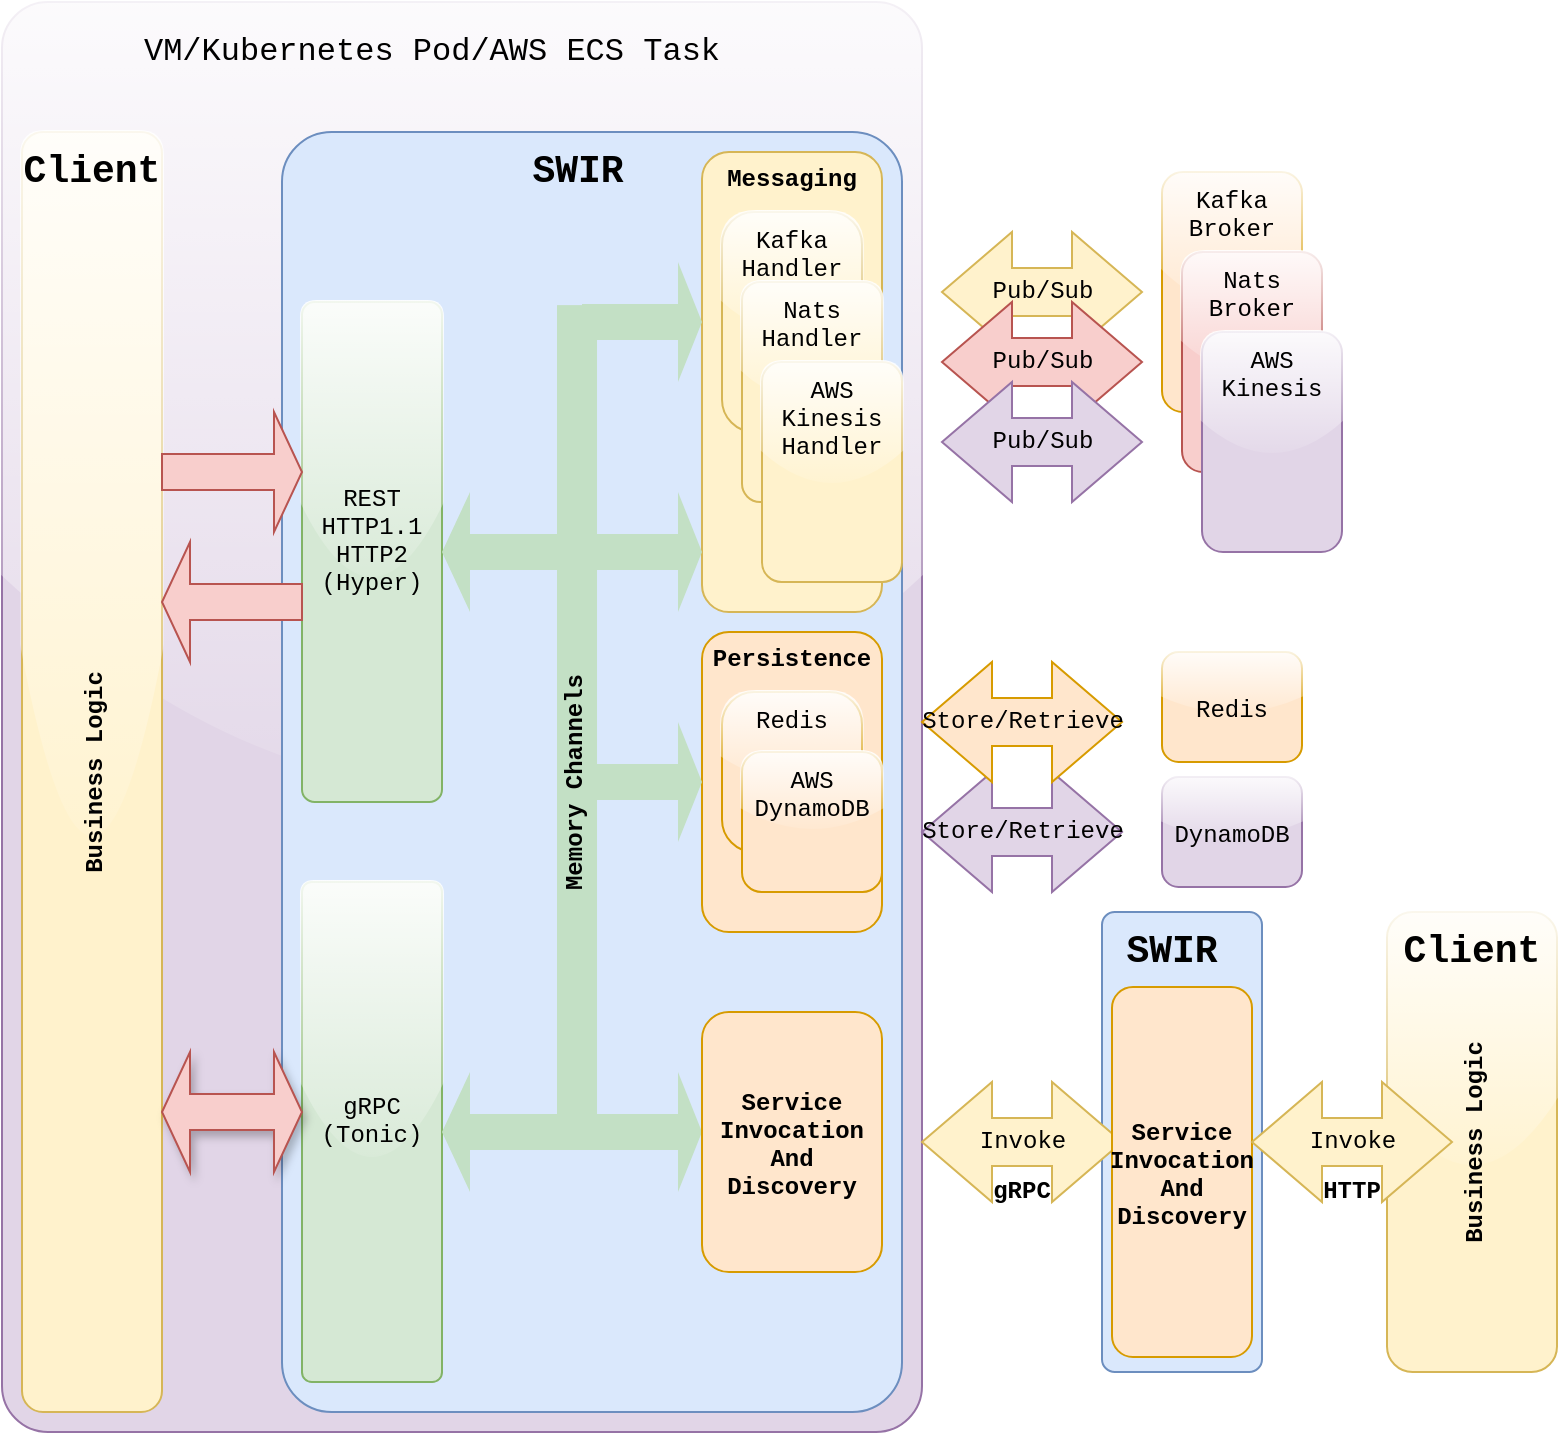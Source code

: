 <mxfile version="13.0.2" type="device"><diagram id="uGMfi56DCFaE5VcM8ewH" name="Page-1"><mxGraphModel dx="2073" dy="1922" grid="1" gridSize="10" guides="1" tooltips="1" connect="1" arrows="1" fold="1" page="1" pageScale="1" pageWidth="850" pageHeight="1100" math="0" shadow="0"><root><mxCell id="0"/><mxCell id="1" parent="0"/><mxCell id="KZw5_DYUvVxHB4XsVVuO-33" value="" style="rounded=1;whiteSpace=wrap;html=1;verticalAlign=top;arcSize=8;fillColor=#dae8fc;strokeColor=#6c8ebf;fontFamily=Courier New;" vertex="1" parent="1"><mxGeometry x="720" y="440" width="80" height="230" as="geometry"/></mxCell><mxCell id="9GM-SWxOKgrgmnYGOKq--68" value="" style="rounded=1;whiteSpace=wrap;html=1;arcSize=5;fillColor=#e1d5e7;strokeColor=#9673a6;labelBackgroundColor=none;glass=1;fontFamily=Courier New;" parent="1" vertex="1"><mxGeometry x="170" y="-15" width="460" height="715" as="geometry"/></mxCell><mxCell id="9GM-SWxOKgrgmnYGOKq--65" value="" style="rounded=1;whiteSpace=wrap;html=1;verticalAlign=top;arcSize=8;fillColor=#dae8fc;strokeColor=#6c8ebf;fontFamily=Courier New;" parent="1" vertex="1"><mxGeometry x="310" y="50" width="310" height="640" as="geometry"/></mxCell><mxCell id="yReZqvteyhOHRgd79SkU-11" value="Messaging" style="rounded=1;whiteSpace=wrap;html=1;fillColor=#fff2cc;strokeColor=#d6b656;align=center;horizontal=1;verticalAlign=top;fontFamily=Courier New;fontStyle=1" parent="1" vertex="1"><mxGeometry x="520" y="60" width="90" height="230" as="geometry"/></mxCell><mxCell id="9GM-SWxOKgrgmnYGOKq--18" value="Business Logic" style="rounded=1;fillColor=#fff2cc;strokeColor=#d6b656;glass=1;horizontal=0;fontFamily=Courier New;fontStyle=1" parent="1" vertex="1"><mxGeometry x="180" y="50" width="70" height="640" as="geometry"/></mxCell><mxCell id="9GM-SWxOKgrgmnYGOKq--19" value="REST&#xA;HTTP1.1&#xA;HTTP2&#xA;(Hyper)&#xA;" style="rounded=1;fillColor=#d5e8d4;strokeColor=#82b366;glass=1;arcSize=9;gradientColor=none;fontFamily=Courier New;" parent="1" vertex="1"><mxGeometry x="320" y="135" width="70" height="250" as="geometry"/></mxCell><mxCell id="9GM-SWxOKgrgmnYGOKq--39" value="gRPC&#xA;(Tonic)&#xA;" style="rounded=1;fillColor=#d5e8d4;strokeColor=#82b366;glass=1;arcSize=7;fontFamily=Courier New;" parent="1" vertex="1"><mxGeometry x="320" y="425" width="70" height="250" as="geometry"/></mxCell><mxCell id="9GM-SWxOKgrgmnYGOKq--50" value="Kafka&#xA;Handler&#xA;" style="rounded=1;fillColor=#fff2cc;strokeColor=#d6b656;glass=1;arcSize=23;shadow=0;comic=0;fontFamily=Courier New;verticalAlign=top;" parent="1" vertex="1"><mxGeometry x="530" y="90" width="70" height="110" as="geometry"/></mxCell><mxCell id="9GM-SWxOKgrgmnYGOKq--51" value="Nats&#xA;Handler&#xA;" style="rounded=1;fillColor=#fff2cc;strokeColor=#d6b656;glass=1;arcSize=13;fontFamily=Courier New;verticalAlign=top;" parent="1" vertex="1"><mxGeometry x="540" y="125" width="70" height="110" as="geometry"/></mxCell><mxCell id="9GM-SWxOKgrgmnYGOKq--54" value="Kafka&#xA;Broker" style="rounded=1;fillColor=#ffe6cc;strokeColor=#d79b00;glass=1;fontFamily=Courier New;verticalAlign=top;" parent="1" vertex="1"><mxGeometry x="750" y="70" width="70" height="120" as="geometry"/></mxCell><mxCell id="9GM-SWxOKgrgmnYGOKq--55" value="Nats&#xA;Broker&#xA;" style="rounded=1;fillColor=#f8cecc;strokeColor=#b85450;glass=1;fontFamily=Courier New;verticalAlign=top;" parent="1" vertex="1"><mxGeometry x="760" y="110" width="70" height="110" as="geometry"/></mxCell><mxCell id="9GM-SWxOKgrgmnYGOKq--57" value="AWS&#xA;Kinesis&#xA;" style="rounded=1;fillColor=#e1d5e7;strokeColor=#9673a6;glass=1;fontFamily=Courier New;verticalAlign=top;" parent="1" vertex="1"><mxGeometry x="770" y="150" width="70" height="110" as="geometry"/></mxCell><mxCell id="9GM-SWxOKgrgmnYGOKq--67" value="&lt;font size=&quot;1&quot;&gt;&lt;b&gt;&lt;font style=&quot;font-size: 19px&quot;&gt;SWIR&lt;/font&gt;&lt;/b&gt;&lt;/font&gt;" style="text;html=1;strokeColor=none;fillColor=none;align=center;verticalAlign=middle;whiteSpace=wrap;rounded=0;fontFamily=Courier New;" parent="1" vertex="1"><mxGeometry x="437.5" y="60" width="40" height="20" as="geometry"/></mxCell><mxCell id="9GM-SWxOKgrgmnYGOKq--69" value="&lt;div style=&quot;font-size: 16px&quot;&gt;&lt;font style=&quot;font-size: 16px&quot;&gt;VM/Kubernetes Pod/AWS ECS Task &lt;/font&gt;&lt;/div&gt;" style="text;html=1;strokeColor=none;fillColor=none;align=center;verticalAlign=middle;whiteSpace=wrap;rounded=0;fontFamily=Courier New;" parent="1" vertex="1"><mxGeometry x="215" width="340" height="20" as="geometry"/></mxCell><mxCell id="yReZqvteyhOHRgd79SkU-4" value="AWS&#xA;Kinesis&#xA;Handler&#xA;" style="rounded=1;fillColor=#fff2cc;strokeColor=#d6b656;glass=1;arcSize=14;fontFamily=Courier New;verticalAlign=top;" parent="1" vertex="1"><mxGeometry x="550" y="165" width="70" height="110" as="geometry"/></mxCell><mxCell id="yReZqvteyhOHRgd79SkU-6" value="Pub/Sub" style="html=1;shadow=0;dashed=0;align=center;verticalAlign=middle;shape=mxgraph.arrows2.twoWayArrow;dy=0.6;dx=35;fillColor=#fff2cc;strokeColor=#d6b656;fontFamily=Courier New;" parent="1" vertex="1"><mxGeometry x="640" y="100" width="100" height="60" as="geometry"/></mxCell><mxCell id="yReZqvteyhOHRgd79SkU-9" value="Pub/Sub" style="html=1;shadow=0;dashed=0;align=center;verticalAlign=middle;shape=mxgraph.arrows2.twoWayArrow;dy=0.6;dx=35;fillColor=#f8cecc;strokeColor=#b85450;fontFamily=Courier New;" parent="1" vertex="1"><mxGeometry x="640" y="135" width="100" height="60" as="geometry"/></mxCell><mxCell id="yReZqvteyhOHRgd79SkU-10" value="Pub/Sub" style="html=1;shadow=0;dashed=0;align=center;verticalAlign=middle;shape=mxgraph.arrows2.twoWayArrow;dy=0.6;dx=35;fillColor=#e1d5e7;strokeColor=#9673a6;fontFamily=Courier New;" parent="1" vertex="1"><mxGeometry x="640" y="175" width="100" height="60" as="geometry"/></mxCell><mxCell id="yReZqvteyhOHRgd79SkU-14" value="Persistence" style="rounded=1;whiteSpace=wrap;html=1;fillColor=#ffe6cc;strokeColor=#d79b00;align=center;horizontal=1;verticalAlign=top;fontFamily=Courier New;fontStyle=1" parent="1" vertex="1"><mxGeometry x="520" y="300" width="90" height="150" as="geometry"/></mxCell><mxCell id="yReZqvteyhOHRgd79SkU-15" value="Redis" style="rounded=1;fillColor=#ffe6cc;strokeColor=#d79b00;glass=1;arcSize=23;shadow=0;comic=0;fontFamily=Courier New;verticalAlign=top;" parent="1" vertex="1"><mxGeometry x="530" y="330" width="70" height="80" as="geometry"/></mxCell><mxCell id="yReZqvteyhOHRgd79SkU-17" value="AWS&#xA;DynamoDB&#xA;" style="rounded=1;fillColor=#ffe6cc;strokeColor=#d79b00;glass=1;arcSize=14;fontFamily=Courier New;verticalAlign=top;" parent="1" vertex="1"><mxGeometry x="540" y="360" width="70" height="70" as="geometry"/></mxCell><mxCell id="yReZqvteyhOHRgd79SkU-18" value="Redis" style="rounded=1;fillColor=#ffe6cc;strokeColor=#d79b00;glass=1;fontFamily=Courier New;" parent="1" vertex="1"><mxGeometry x="750" y="310" width="70" height="55" as="geometry"/></mxCell><mxCell id="yReZqvteyhOHRgd79SkU-20" value="DynamoDB" style="rounded=1;fillColor=#e1d5e7;strokeColor=#9673a6;glass=1;fontFamily=Courier New;" parent="1" vertex="1"><mxGeometry x="750" y="372.5" width="70" height="55" as="geometry"/></mxCell><mxCell id="yReZqvteyhOHRgd79SkU-21" value="Invoke" style="html=1;shadow=0;dashed=0;align=center;verticalAlign=middle;shape=mxgraph.arrows2.twoWayArrow;dy=0.6;dx=35;fillColor=#fff2cc;strokeColor=#d6b656;fontFamily=Courier New;" parent="1" vertex="1"><mxGeometry x="630" y="525" width="100" height="60" as="geometry"/></mxCell><mxCell id="yReZqvteyhOHRgd79SkU-23" value="Store/Retrieve" style="html=1;shadow=0;dashed=0;align=center;verticalAlign=middle;shape=mxgraph.arrows2.twoWayArrow;dy=0.6;dx=35;fillColor=#e1d5e7;strokeColor=#9673a6;fontFamily=Courier New;" parent="1" vertex="1"><mxGeometry x="630" y="370" width="100" height="60" as="geometry"/></mxCell><mxCell id="yReZqvteyhOHRgd79SkU-32" value="" style="rounded=0;glass=0;align=center;rotation=90;strokeWidth=1;fillColor=#C3E0C5;strokeColor=none;fontFamily=Courier New;horizontal=0;textDirection=rtl;fontStyle=1" parent="1" vertex="1"><mxGeometry x="249.49" y="334.58" width="416.04" height="20" as="geometry"/></mxCell><mxCell id="yReZqvteyhOHRgd79SkU-36" value="" style="shape=singleArrow;whiteSpace=wrap;html=1;rounded=0;glass=0;strokeWidth=1;align=center;fillColor=#C3E0C5;strokeColor=none;fontFamily=Courier New;" parent="1" vertex="1"><mxGeometry x="460" y="115" width="60" height="60" as="geometry"/></mxCell><mxCell id="yReZqvteyhOHRgd79SkU-37" value="" style="shape=singleArrow;direction=west;whiteSpace=wrap;html=1;rounded=0;glass=0;strokeWidth=1;align=center;fillColor=#C3E0C5;strokeColor=none;fontFamily=Courier New;" parent="1" vertex="1"><mxGeometry x="390" y="230" width="70" height="60" as="geometry"/></mxCell><mxCell id="yReZqvteyhOHRgd79SkU-39" value="" style="shape=singleArrow;whiteSpace=wrap;html=1;rounded=0;glass=0;strokeWidth=1;align=center;fillColor=#C3E0C5;strokeColor=none;fontFamily=Courier New;" parent="1" vertex="1"><mxGeometry x="460" y="230" width="60" height="60" as="geometry"/></mxCell><mxCell id="yReZqvteyhOHRgd79SkU-40" value="" style="shape=singleArrow;whiteSpace=wrap;html=1;rounded=0;glass=0;strokeWidth=1;align=center;fillColor=#C3E0C5;strokeColor=none;fontFamily=Courier New;" parent="1" vertex="1"><mxGeometry x="460" y="345" width="60" height="60" as="geometry"/></mxCell><mxCell id="yReZqvteyhOHRgd79SkU-41" value="" style="shape=singleArrow;whiteSpace=wrap;html=1;rounded=0;glass=0;strokeWidth=1;align=center;fillColor=#C3E0C5;strokeColor=none;fontFamily=Courier New;" parent="1" vertex="1"><mxGeometry x="460" y="520" width="60" height="60" as="geometry"/></mxCell><mxCell id="yReZqvteyhOHRgd79SkU-43" value="" style="shape=singleArrow;direction=west;whiteSpace=wrap;html=1;rounded=0;glass=0;strokeWidth=1;align=center;fillColor=#C3E0C5;strokeColor=none;fontFamily=Courier New;" parent="1" vertex="1"><mxGeometry x="390" y="520" width="70" height="60" as="geometry"/></mxCell><mxCell id="yReZqvteyhOHRgd79SkU-44" value="" style="shape=singleArrow;whiteSpace=wrap;html=1;rounded=0;glass=0;strokeWidth=1;align=center;fillColor=#f8cecc;strokeColor=#b85450;fontFamily=Courier New;" parent="1" vertex="1"><mxGeometry x="250" y="190" width="70" height="60" as="geometry"/></mxCell><mxCell id="yReZqvteyhOHRgd79SkU-46" value="" style="shape=singleArrow;whiteSpace=wrap;html=1;rounded=0;glass=0;strokeWidth=1;align=center;fillColor=#f8cecc;strokeColor=#b85450;rotation=-180;fontFamily=Courier New;" parent="1" vertex="1"><mxGeometry x="250" y="255" width="70" height="60" as="geometry"/></mxCell><mxCell id="yReZqvteyhOHRgd79SkU-47" value="" style="shape=doubleArrow;whiteSpace=wrap;html=1;rounded=0;shadow=1;glass=0;strokeWidth=1;fillColor=#f8cecc;align=center;strokeColor=#b85450;fontFamily=Courier New;" parent="1" vertex="1"><mxGeometry x="250" y="510" width="70" height="60" as="geometry"/></mxCell><mxCell id="yReZqvteyhOHRgd79SkU-48" value="&lt;font style=&quot;font-size: 19px&quot;&gt;&lt;span&gt;Client&lt;/span&gt;&lt;/font&gt;" style="text;html=1;strokeColor=none;fillColor=none;align=center;verticalAlign=middle;whiteSpace=wrap;rounded=0;fontStyle=1;fontFamily=Courier New;" parent="1" vertex="1"><mxGeometry x="195" y="60" width="40" height="20" as="geometry"/></mxCell><mxCell id="yReZqvteyhOHRgd79SkU-49" value="Memory Channels" style="text;strokeColor=none;fillColor=none;align=center;verticalAlign=middle;rounded=0;shadow=1;glass=0;fontFamily=Courier New;fontStyle=1;rotation=-90;" parent="1" vertex="1"><mxGeometry x="390" y="365" width="130" height="20" as="geometry"/></mxCell><mxCell id="KZw5_DYUvVxHB4XsVVuO-1" value="Service&#xA;Invocation&#xA;And&#xA;Discovery" style="rounded=1;fillColor=#ffe6cc;strokeColor=#d79b00;align=center;horizontal=1;verticalAlign=middle;fontFamily=Courier New;fontStyle=1" vertex="1" parent="1"><mxGeometry x="520" y="490" width="90" height="130" as="geometry"/></mxCell><mxCell id="KZw5_DYUvVxHB4XsVVuO-35" value="Business Logic" style="rounded=1;fillColor=#fff2cc;strokeColor=#d6b656;glass=1;horizontal=0;fontFamily=Courier New;fontStyle=1" vertex="1" parent="1"><mxGeometry x="862.5" y="440" width="85" height="230" as="geometry"/></mxCell><mxCell id="KZw5_DYUvVxHB4XsVVuO-40" value="&lt;font size=&quot;1&quot;&gt;&lt;b&gt;&lt;font style=&quot;font-size: 19px&quot;&gt;SWIR&lt;/font&gt;&lt;/b&gt;&lt;/font&gt;" style="text;html=1;strokeColor=none;fillColor=none;align=center;verticalAlign=middle;whiteSpace=wrap;rounded=0;fontFamily=Courier New;" vertex="1" parent="1"><mxGeometry x="735" y="450" width="40" height="20" as="geometry"/></mxCell><mxCell id="KZw5_DYUvVxHB4XsVVuO-57" value="&lt;font style=&quot;font-size: 19px&quot;&gt;&lt;span&gt;Client&lt;/span&gt;&lt;/font&gt;" style="text;html=1;strokeColor=none;fillColor=none;align=center;verticalAlign=middle;whiteSpace=wrap;rounded=0;fontStyle=1;fontFamily=Courier New;" vertex="1" parent="1"><mxGeometry x="885" y="450" width="40" height="20" as="geometry"/></mxCell><mxCell id="KZw5_DYUvVxHB4XsVVuO-59" value="Service&#xA;Invocation&#xA;And&#xA;Discovery" style="rounded=1;fillColor=#ffe6cc;strokeColor=#d79b00;align=center;horizontal=1;verticalAlign=middle;fontFamily=Courier New;fontStyle=1;" vertex="1" parent="1"><mxGeometry x="725" y="477.5" width="70" height="185" as="geometry"/></mxCell><mxCell id="KZw5_DYUvVxHB4XsVVuO-61" value="Invoke" style="html=1;shadow=0;dashed=0;align=center;verticalAlign=middle;shape=mxgraph.arrows2.twoWayArrow;dy=0.6;dx=35;fillColor=#fff2cc;strokeColor=#d6b656;fontFamily=Courier New;" vertex="1" parent="1"><mxGeometry x="795" y="525" width="100" height="60" as="geometry"/></mxCell><mxCell id="KZw5_DYUvVxHB4XsVVuO-62" value="&lt;b&gt;gRPC&lt;/b&gt;" style="text;html=1;strokeColor=none;fillColor=none;align=center;verticalAlign=middle;whiteSpace=wrap;rounded=0;fontFamily=Courier New;" vertex="1" parent="1"><mxGeometry x="660" y="570" width="40" height="20" as="geometry"/></mxCell><mxCell id="KZw5_DYUvVxHB4XsVVuO-63" value="&lt;b&gt;HTTP&lt;/b&gt;" style="text;html=1;strokeColor=none;fillColor=none;align=center;verticalAlign=middle;whiteSpace=wrap;rounded=0;fontFamily=Courier New;" vertex="1" parent="1"><mxGeometry x="825" y="570" width="40" height="20" as="geometry"/></mxCell><mxCell id="KZw5_DYUvVxHB4XsVVuO-65" value="Store/Retrieve" style="html=1;shadow=0;dashed=0;align=center;verticalAlign=middle;shape=mxgraph.arrows2.twoWayArrow;dy=0.6;dx=35;fillColor=#ffe6cc;strokeColor=#d79b00;fontFamily=Courier New;" vertex="1" parent="1"><mxGeometry x="630" y="315" width="100" height="60" as="geometry"/></mxCell></root></mxGraphModel></diagram></mxfile>